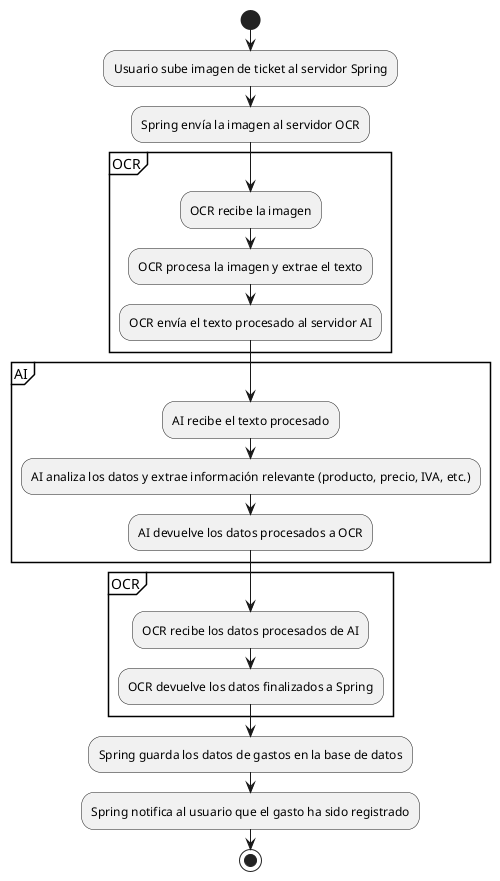 @startuml
start

:Usuario sube imagen de ticket al servidor Spring;
:Spring envía la imagen al servidor OCR;

partition OCR {
  :OCR recibe la imagen;
  :OCR procesa la imagen y extrae el texto;
  :OCR envía el texto procesado al servidor AI;
}

partition AI {
  :AI recibe el texto procesado;
  :AI analiza los datos y extrae información relevante (producto, precio, IVA, etc.);
  :AI devuelve los datos procesados a OCR;
}

partition OCR {
  :OCR recibe los datos procesados de AI;
  :OCR devuelve los datos finalizados a Spring;
}

:Spring guarda los datos de gastos en la base de datos;
:Spring notifica al usuario que el gasto ha sido registrado;
stop
@enduml

